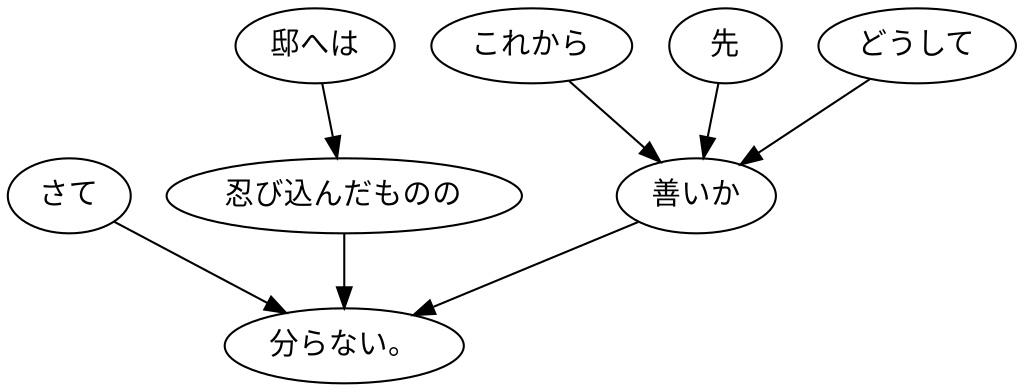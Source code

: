 digraph graph45 {
	node0 [label="さて"];
	node1 [label="邸へは"];
	node2 [label="忍び込んだものの"];
	node3 [label="これから"];
	node4 [label="先"];
	node5 [label="どうして"];
	node6 [label="善いか"];
	node7 [label="分らない。"];
	node0 -> node7;
	node1 -> node2;
	node2 -> node7;
	node3 -> node6;
	node4 -> node6;
	node5 -> node6;
	node6 -> node7;
}
